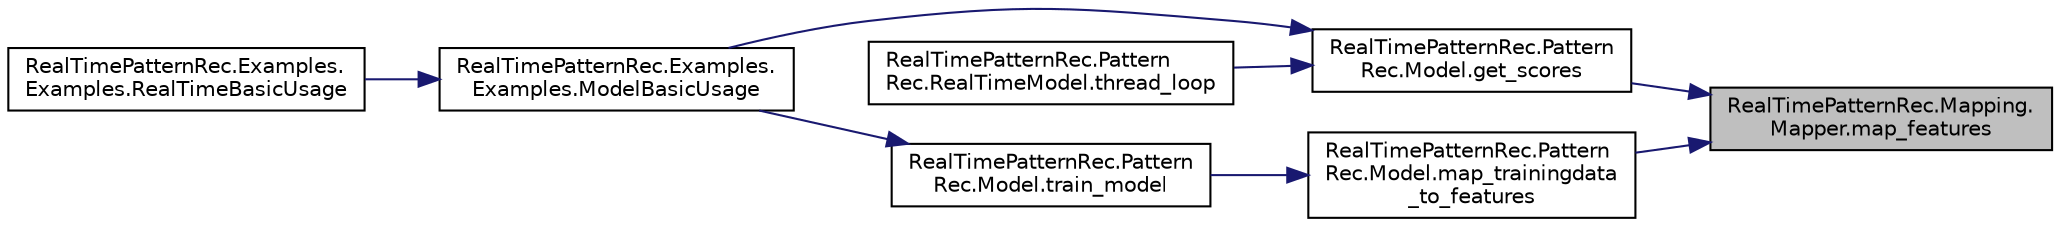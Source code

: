 digraph "RealTimePatternRec.Mapping.Mapper.map_features"
{
 // LATEX_PDF_SIZE
  edge [fontname="Helvetica",fontsize="10",labelfontname="Helvetica",labelfontsize="10"];
  node [fontname="Helvetica",fontsize="10",shape=record];
  rankdir="RL";
  Node1 [label="RealTimePatternRec.Mapping.\lMapper.map_features",height=0.2,width=0.4,color="black", fillcolor="grey75", style="filled", fontcolor="black",tooltip="Apply all Feature functions in feature pipelines to both generic and emg signals"];
  Node1 -> Node2 [dir="back",color="midnightblue",fontsize="10",style="solid",fontname="Helvetica"];
  Node2 [label="RealTimePatternRec.Pattern\lRec.Model.get_scores",height=0.2,width=0.4,color="black", fillcolor="white", style="filled",URL="$class_real_time_pattern_rec_1_1_pattern_rec_1_1_model.html#ae4e47366d733c2a843b6fe1f37b94bc6",tooltip="predicts scores for a single input of filtered data"];
  Node2 -> Node3 [dir="back",color="midnightblue",fontsize="10",style="solid",fontname="Helvetica"];
  Node3 [label="RealTimePatternRec.Examples.\lExamples.ModelBasicUsage",height=0.2,width=0.4,color="black", fillcolor="white", style="filled",URL="$class_real_time_pattern_rec_1_1_examples_1_1_examples.html#ae7c8bd3a27b88f51f5dfe2d80fd44055",tooltip=" "];
  Node3 -> Node4 [dir="back",color="midnightblue",fontsize="10",style="solid",fontname="Helvetica"];
  Node4 [label="RealTimePatternRec.Examples.\lExamples.RealTimeBasicUsage",height=0.2,width=0.4,color="black", fillcolor="white", style="filled",URL="$class_real_time_pattern_rec_1_1_examples_1_1_examples.html#ab943be10309862940903952cad6ee12e",tooltip=" "];
  Node2 -> Node5 [dir="back",color="midnightblue",fontsize="10",style="solid",fontname="Helvetica"];
  Node5 [label="RealTimePatternRec.Pattern\lRec.RealTimeModel.thread_loop",height=0.2,width=0.4,color="black", fillcolor="white", style="filled",URL="$class_real_time_pattern_rec_1_1_pattern_rec_1_1_real_time_model.html#a30b351c083f3a1ffc12eb1f2e1481fe4",tooltip="override DataLoggers thread to filter all inputs and make a prediction on each successive data grab"];
  Node1 -> Node6 [dir="back",color="midnightblue",fontsize="10",style="solid",fontname="Helvetica"];
  Node6 [label="RealTimePatternRec.Pattern\lRec.Model.map_trainingdata\l_to_features",height=0.2,width=0.4,color="black", fillcolor="white", style="filled",URL="$class_real_time_pattern_rec_1_1_pattern_rec_1_1_model.html#afcf0bf731b7540357336ee18a7930f11",tooltip="runs all of the training data through the Mapper pipeline and stores features and outputs in the Data..."];
  Node6 -> Node7 [dir="back",color="midnightblue",fontsize="10",style="solid",fontname="Helvetica"];
  Node7 [label="RealTimePatternRec.Pattern\lRec.Model.train_model",height=0.2,width=0.4,color="black", fillcolor="white", style="filled",URL="$class_real_time_pattern_rec_1_1_pattern_rec_1_1_model.html#ae9903341eea977ff6d589cb2b02af673",tooltip="Splits data into training and testing set, trains model, and calculates accuracy"];
  Node7 -> Node3 [dir="back",color="midnightblue",fontsize="10",style="solid",fontname="Helvetica"];
}
